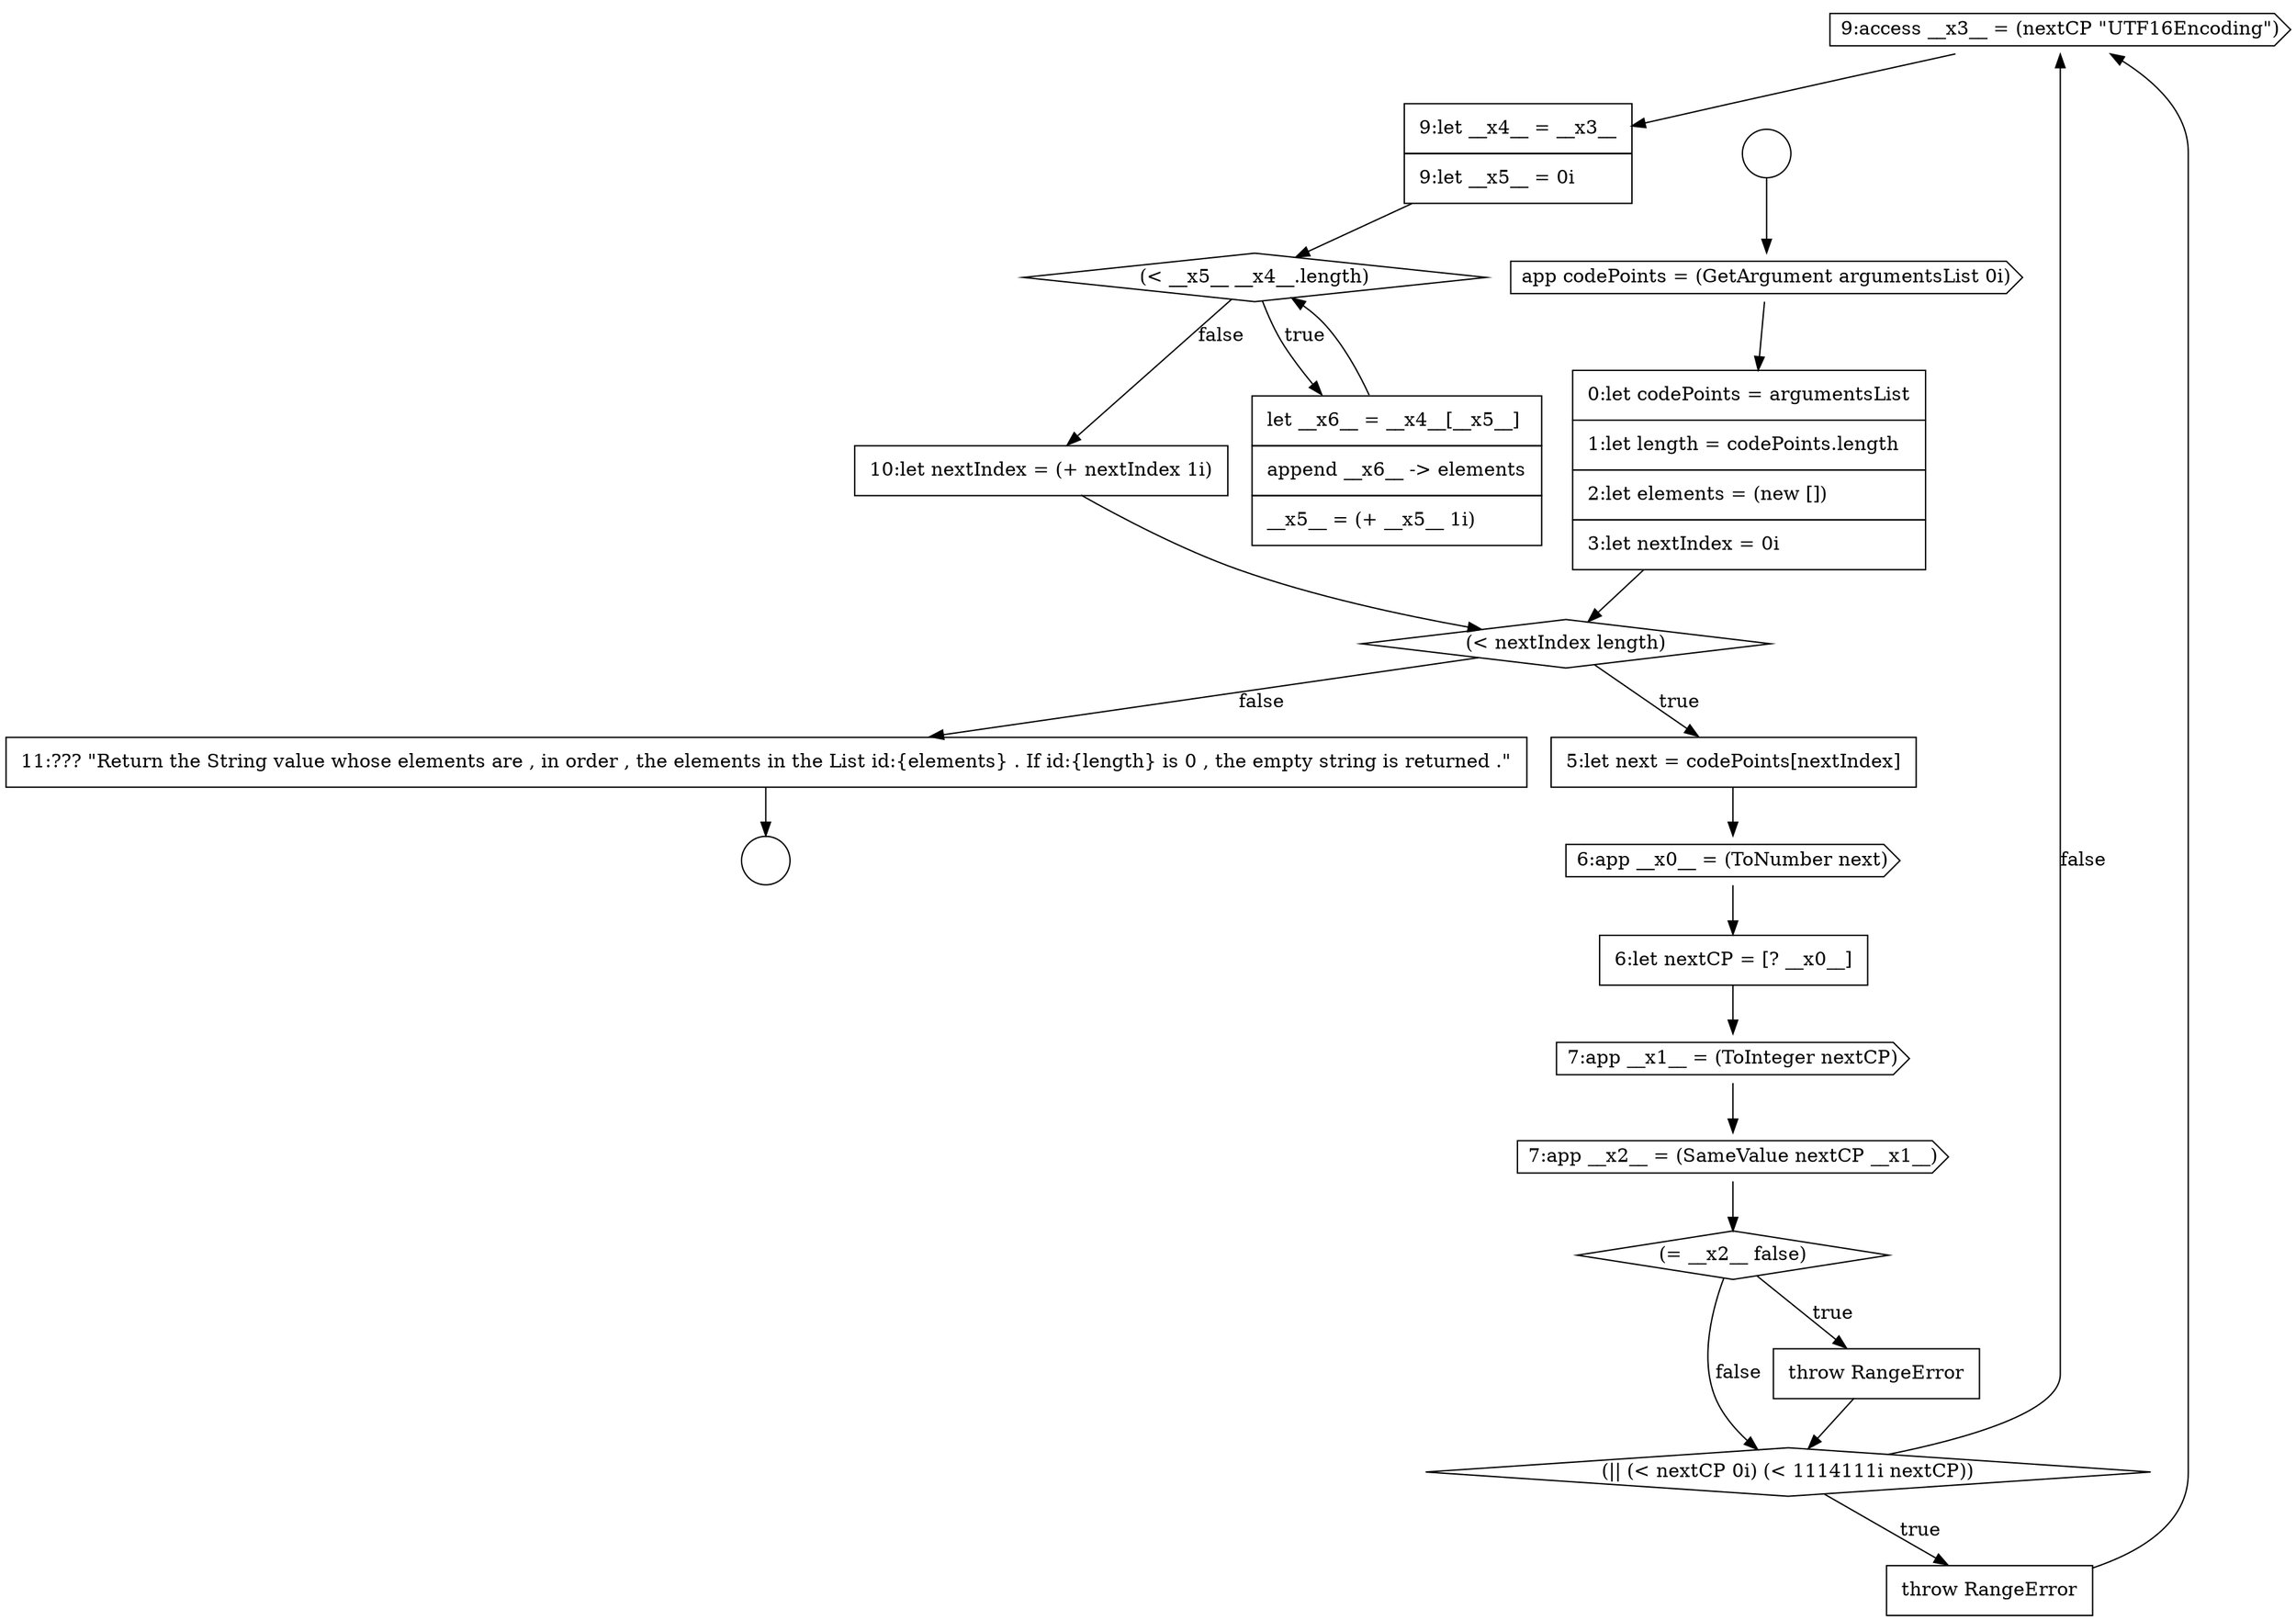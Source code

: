 digraph {
  node12774 [shape=cds, label=<<font color="black">9:access __x3__ = (nextCP &quot;UTF16Encoding&quot;)</font>> color="black" fillcolor="white" style=filled]
  node12767 [shape=none, margin=0, label=<<font color="black">
    <table border="0" cellborder="1" cellspacing="0" cellpadding="10">
      <tr><td align="left">6:let nextCP = [? __x0__]</td></tr>
    </table>
  </font>> color="black" fillcolor="white" style=filled]
  node12773 [shape=none, margin=0, label=<<font color="black">
    <table border="0" cellborder="1" cellspacing="0" cellpadding="10">
      <tr><td align="left">throw RangeError</td></tr>
    </table>
  </font>> color="black" fillcolor="white" style=filled]
  node12764 [shape=diamond, label=<<font color="black">(&lt; nextIndex length)</font>> color="black" fillcolor="white" style=filled]
  node12768 [shape=cds, label=<<font color="black">7:app __x1__ = (ToInteger nextCP)</font>> color="black" fillcolor="white" style=filled]
  node12778 [shape=none, margin=0, label=<<font color="black">
    <table border="0" cellborder="1" cellspacing="0" cellpadding="10">
      <tr><td align="left">10:let nextIndex = (+ nextIndex 1i)</td></tr>
    </table>
  </font>> color="black" fillcolor="white" style=filled]
  node12776 [shape=diamond, label=<<font color="black">(&lt; __x5__ __x4__.length)</font>> color="black" fillcolor="white" style=filled]
  node12772 [shape=diamond, label=<<font color="black">(|| (&lt; nextCP 0i) (&lt; 1114111i nextCP))</font>> color="black" fillcolor="white" style=filled]
  node12771 [shape=none, margin=0, label=<<font color="black">
    <table border="0" cellborder="1" cellspacing="0" cellpadding="10">
      <tr><td align="left">throw RangeError</td></tr>
    </table>
  </font>> color="black" fillcolor="white" style=filled]
  node12775 [shape=none, margin=0, label=<<font color="black">
    <table border="0" cellborder="1" cellspacing="0" cellpadding="10">
      <tr><td align="left">9:let __x4__ = __x3__</td></tr>
      <tr><td align="left">9:let __x5__ = 0i</td></tr>
    </table>
  </font>> color="black" fillcolor="white" style=filled]
  node12766 [shape=cds, label=<<font color="black">6:app __x0__ = (ToNumber next)</font>> color="black" fillcolor="white" style=filled]
  node12761 [shape=circle label=" " color="black" fillcolor="white" style=filled]
  node12763 [shape=none, margin=0, label=<<font color="black">
    <table border="0" cellborder="1" cellspacing="0" cellpadding="10">
      <tr><td align="left">0:let codePoints = argumentsList</td></tr>
      <tr><td align="left">1:let length = codePoints.length</td></tr>
      <tr><td align="left">2:let elements = (new [])</td></tr>
      <tr><td align="left">3:let nextIndex = 0i</td></tr>
    </table>
  </font>> color="black" fillcolor="white" style=filled]
  node12770 [shape=diamond, label=<<font color="black">(= __x2__ false)</font>> color="black" fillcolor="white" style=filled]
  node12777 [shape=none, margin=0, label=<<font color="black">
    <table border="0" cellborder="1" cellspacing="0" cellpadding="10">
      <tr><td align="left">let __x6__ = __x4__[__x5__]</td></tr>
      <tr><td align="left">append __x6__ -&gt; elements</td></tr>
      <tr><td align="left">__x5__ = (+ __x5__ 1i)</td></tr>
    </table>
  </font>> color="black" fillcolor="white" style=filled]
  node12762 [shape=cds, label=<<font color="black">app codePoints = (GetArgument argumentsList 0i)</font>> color="black" fillcolor="white" style=filled]
  node12760 [shape=circle label=" " color="black" fillcolor="white" style=filled]
  node12769 [shape=cds, label=<<font color="black">7:app __x2__ = (SameValue nextCP __x1__)</font>> color="black" fillcolor="white" style=filled]
  node12779 [shape=none, margin=0, label=<<font color="black">
    <table border="0" cellborder="1" cellspacing="0" cellpadding="10">
      <tr><td align="left">11:??? &quot;Return the String value whose elements are , in order , the elements in the List id:{elements} . If id:{length} is 0 , the empty string is returned .&quot;</td></tr>
    </table>
  </font>> color="black" fillcolor="white" style=filled]
  node12765 [shape=none, margin=0, label=<<font color="black">
    <table border="0" cellborder="1" cellspacing="0" cellpadding="10">
      <tr><td align="left">5:let next = codePoints[nextIndex]</td></tr>
    </table>
  </font>> color="black" fillcolor="white" style=filled]
  node12770 -> node12771 [label=<<font color="black">true</font>> color="black"]
  node12770 -> node12772 [label=<<font color="black">false</font>> color="black"]
  node12765 -> node12766 [ color="black"]
  node12778 -> node12764 [ color="black"]
  node12776 -> node12777 [label=<<font color="black">true</font>> color="black"]
  node12776 -> node12778 [label=<<font color="black">false</font>> color="black"]
  node12772 -> node12773 [label=<<font color="black">true</font>> color="black"]
  node12772 -> node12774 [label=<<font color="black">false</font>> color="black"]
  node12775 -> node12776 [ color="black"]
  node12767 -> node12768 [ color="black"]
  node12777 -> node12776 [ color="black"]
  node12763 -> node12764 [ color="black"]
  node12768 -> node12769 [ color="black"]
  node12769 -> node12770 [ color="black"]
  node12779 -> node12761 [ color="black"]
  node12760 -> node12762 [ color="black"]
  node12764 -> node12765 [label=<<font color="black">true</font>> color="black"]
  node12764 -> node12779 [label=<<font color="black">false</font>> color="black"]
  node12771 -> node12772 [ color="black"]
  node12774 -> node12775 [ color="black"]
  node12762 -> node12763 [ color="black"]
  node12766 -> node12767 [ color="black"]
  node12773 -> node12774 [ color="black"]
}
